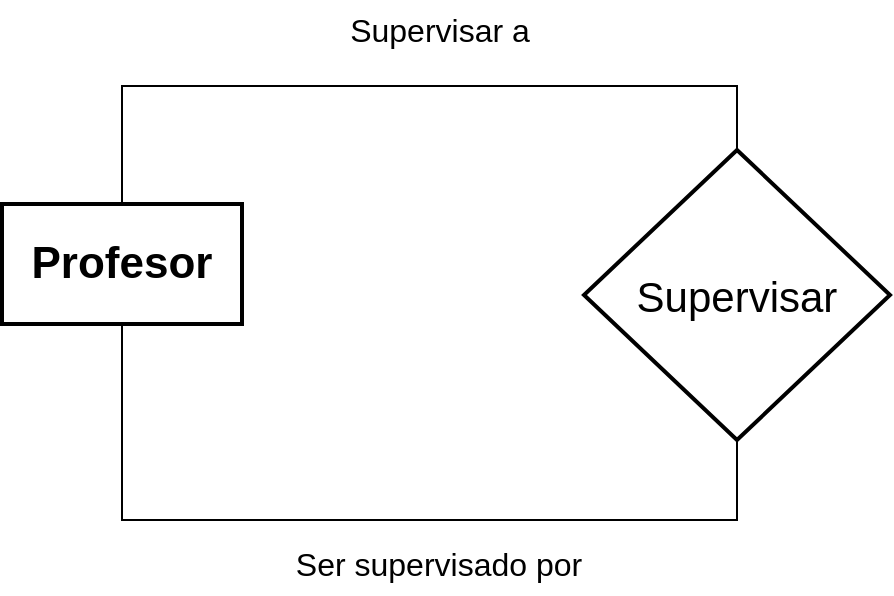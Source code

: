 <mxfile version="24.7.12">
  <diagram name="Página-1" id="Pr-cVqk1cx71wpogHfzG">
    <mxGraphModel grid="0" page="0" gridSize="10" guides="1" tooltips="1" connect="1" arrows="1" fold="1" pageScale="1" pageWidth="850" pageHeight="1100" math="0" shadow="0">
      <root>
        <mxCell id="0" />
        <mxCell id="1" parent="0" />
        <mxCell id="j9dqzV7lEAajW8CDmfil-100" value="Profesor" style="whiteSpace=wrap;html=1;fontSize=22;fontStyle=1;strokeWidth=2;" vertex="1" parent="1">
          <mxGeometry x="-86" y="142" width="120" height="60" as="geometry" />
        </mxCell>
        <mxCell id="j9dqzV7lEAajW8CDmfil-101" style="edgeStyle=orthogonalEdgeStyle;rounded=0;orthogonalLoop=1;jettySize=auto;html=1;entryX=0.5;entryY=1;entryDx=0;entryDy=0;fontSize=12;startSize=8;endSize=8;endArrow=none;endFill=0;" edge="1" parent="1" source="j9dqzV7lEAajW8CDmfil-102" target="j9dqzV7lEAajW8CDmfil-100">
          <mxGeometry relative="1" as="geometry">
            <Array as="points">
              <mxPoint x="282" y="300" />
              <mxPoint x="-26" y="300" />
            </Array>
          </mxGeometry>
        </mxCell>
        <mxCell id="j9dqzV7lEAajW8CDmfil-102" value="Supervisar" style="rhombus;whiteSpace=wrap;html=1;fontSize=21;fontFamily=Helvetica;strokeWidth=2;" vertex="1" parent="1">
          <mxGeometry x="205" y="115" width="153" height="145" as="geometry" />
        </mxCell>
        <mxCell id="j9dqzV7lEAajW8CDmfil-103" value="" style="edgeStyle=orthogonalEdgeStyle;orthogonalLoop=1;jettySize=auto;html=1;rounded=0;fontSize=12;entryX=0.5;entryY=0;entryDx=0;entryDy=0;exitX=0.5;exitY=0;exitDx=0;exitDy=0;startArrow=none;startFill=0;endArrow=none;endFill=0;" edge="1" parent="1" source="j9dqzV7lEAajW8CDmfil-100" target="j9dqzV7lEAajW8CDmfil-102">
          <mxGeometry width="140" relative="1" as="geometry">
            <mxPoint x="-24" y="152" as="sourcePoint" />
            <mxPoint x="275" y="112" as="targetPoint" />
            <Array as="points">
              <mxPoint x="-26" y="83" />
              <mxPoint x="282" y="83" />
            </Array>
          </mxGeometry>
        </mxCell>
        <mxCell id="j9dqzV7lEAajW8CDmfil-104" value="Ser supervisado por" style="text;strokeColor=none;fillColor=none;html=1;align=center;verticalAlign=middle;whiteSpace=wrap;rounded=0;fontSize=16;" vertex="1" parent="1">
          <mxGeometry x="41" y="307" width="183" height="30" as="geometry" />
        </mxCell>
        <mxCell id="j9dqzV7lEAajW8CDmfil-105" value="Supervisar a" style="text;strokeColor=none;fillColor=none;html=1;align=center;verticalAlign=middle;whiteSpace=wrap;rounded=0;fontSize=16;" vertex="1" parent="1">
          <mxGeometry x="74.5" y="40" width="116" height="30" as="geometry" />
        </mxCell>
      </root>
    </mxGraphModel>
  </diagram>
</mxfile>
